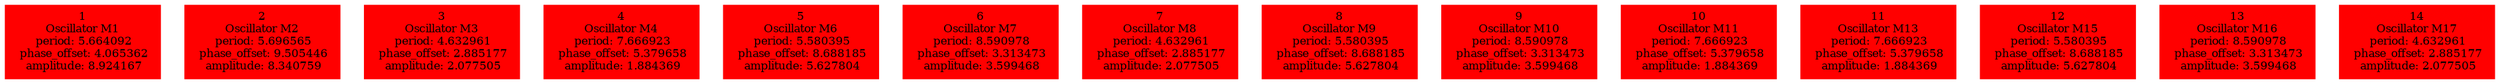  digraph g{ forcelabels=true;
1 [label=<1<BR />Oscillator M1<BR /> period: 5.664092<BR /> phase_offset: 4.065362<BR /> amplitude: 8.924167>, shape=box,color=red,style=filled,fontsize=8];2 [label=<2<BR />Oscillator M2<BR /> period: 5.696565<BR /> phase_offset: 9.505446<BR /> amplitude: 8.340759>, shape=box,color=red,style=filled,fontsize=8];3 [label=<3<BR />Oscillator M3<BR /> period: 4.632961<BR /> phase_offset: 2.885177<BR /> amplitude: 2.077505>, shape=box,color=red,style=filled,fontsize=8];4 [label=<4<BR />Oscillator M4<BR /> period: 7.666923<BR /> phase_offset: 5.379658<BR /> amplitude: 1.884369>, shape=box,color=red,style=filled,fontsize=8];5 [label=<5<BR />Oscillator M6<BR /> period: 5.580395<BR /> phase_offset: 8.688185<BR /> amplitude: 5.627804>, shape=box,color=red,style=filled,fontsize=8];6 [label=<6<BR />Oscillator M7<BR /> period: 8.590978<BR /> phase_offset: 3.313473<BR /> amplitude: 3.599468>, shape=box,color=red,style=filled,fontsize=8];7 [label=<7<BR />Oscillator M8<BR /> period: 4.632961<BR /> phase_offset: 2.885177<BR /> amplitude: 2.077505>, shape=box,color=red,style=filled,fontsize=8];8 [label=<8<BR />Oscillator M9<BR /> period: 5.580395<BR /> phase_offset: 8.688185<BR /> amplitude: 5.627804>, shape=box,color=red,style=filled,fontsize=8];9 [label=<9<BR />Oscillator M10<BR /> period: 8.590978<BR /> phase_offset: 3.313473<BR /> amplitude: 3.599468>, shape=box,color=red,style=filled,fontsize=8];10 [label=<10<BR />Oscillator M11<BR /> period: 7.666923<BR /> phase_offset: 5.379658<BR /> amplitude: 1.884369>, shape=box,color=red,style=filled,fontsize=8];11 [label=<11<BR />Oscillator M13<BR /> period: 7.666923<BR /> phase_offset: 5.379658<BR /> amplitude: 1.884369>, shape=box,color=red,style=filled,fontsize=8];12 [label=<12<BR />Oscillator M15<BR /> period: 5.580395<BR /> phase_offset: 8.688185<BR /> amplitude: 5.627804>, shape=box,color=red,style=filled,fontsize=8];13 [label=<13<BR />Oscillator M16<BR /> period: 8.590978<BR /> phase_offset: 3.313473<BR /> amplitude: 3.599468>, shape=box,color=red,style=filled,fontsize=8];14 [label=<14<BR />Oscillator M17<BR /> period: 4.632961<BR /> phase_offset: 2.885177<BR /> amplitude: 2.077505>, shape=box,color=red,style=filled,fontsize=8]; }
